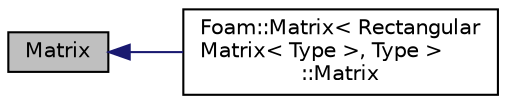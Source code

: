 digraph "Matrix"
{
  bgcolor="transparent";
  edge [fontname="Helvetica",fontsize="10",labelfontname="Helvetica",labelfontsize="10"];
  node [fontname="Helvetica",fontsize="10",shape=record];
  rankdir="LR";
  Node1 [label="Matrix",height=0.2,width=0.4,color="black", fillcolor="grey75", style="filled", fontcolor="black"];
  Node1 -> Node2 [dir="back",color="midnightblue",fontsize="10",style="solid",fontname="Helvetica"];
  Node2 [label="Foam::Matrix\< Rectangular\lMatrix\< Type \>, Type \>\l::Matrix",height=0.2,width=0.4,color="black",URL="$a27889.html#af42b3bdf77acab0063019aeb12acf74d",tooltip="Copy constructor from matrix of a different form. "];
}
